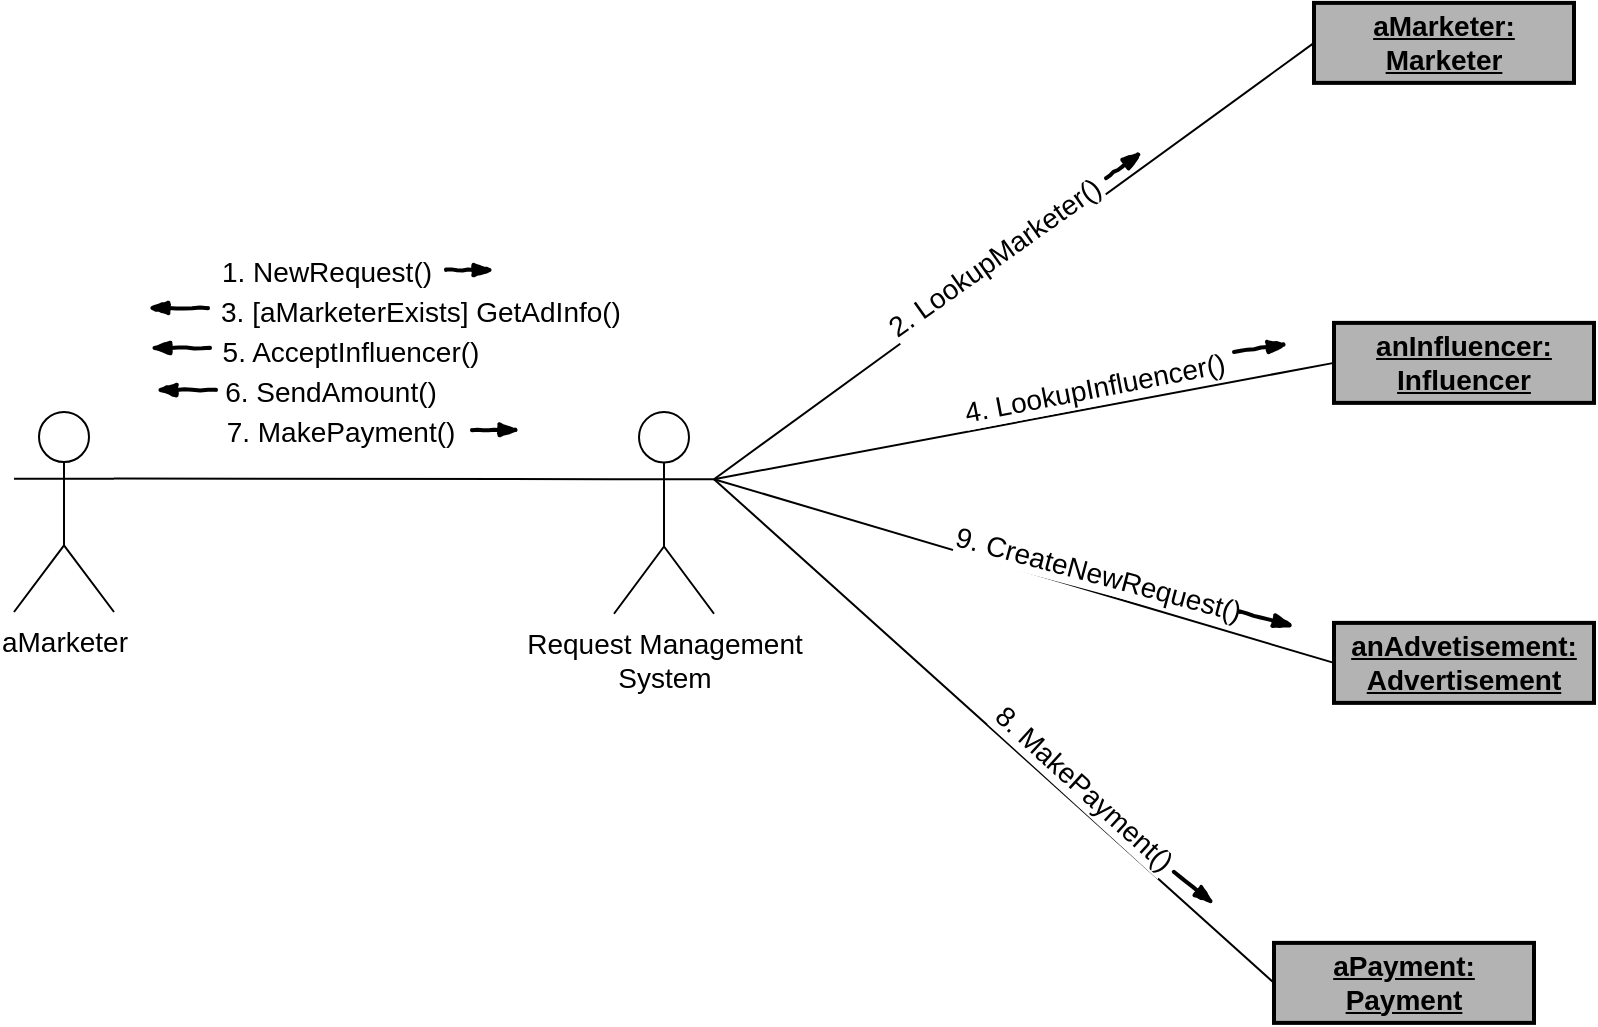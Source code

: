 <mxfile version="12.4.3" type="google" pages="1"><diagram id="Xu7hAwpWHqqz043k15y8" name="Page-1"><mxGraphModel dx="1024" dy="584" grid="1" gridSize="10" guides="1" tooltips="1" connect="1" arrows="1" fold="1" page="1" pageScale="1" pageWidth="850" pageHeight="1100" math="0" shadow="0"><root><mxCell id="0"/><mxCell id="1" parent="0"/><mxCell id="eI447mRiReDyooh-H_tk-48" value="&lt;u style=&quot;font-size: 14px;&quot;&gt;&lt;b style=&quot;font-size: 14px;&quot;&gt;aPayment: Payment&lt;/b&gt;&lt;/u&gt;" style="rounded=0;whiteSpace=wrap;html=1;fillColor=#B3B3B3;strokeWidth=2;fontSize=14;" parent="1" vertex="1"><mxGeometry x="670" y="525.44" width="130" height="40" as="geometry"/></mxCell><mxCell id="A1uHR4Oh70x3VBSi_ET3-15" style="edgeStyle=none;rounded=0;orthogonalLoop=1;jettySize=auto;html=1;exitX=1;exitY=0.333;exitDx=0;exitDy=0;exitPerimeter=0;entryX=0;entryY=0.333;entryDx=0;entryDy=0;entryPerimeter=0;endArrow=none;endFill=0;fontSize=14;" edge="1" parent="1" source="4Tu1oQqfwqeqmw-D4zRC-1" target="eI447mRiReDyooh-H_tk-8"><mxGeometry relative="1" as="geometry"/></mxCell><mxCell id="4Tu1oQqfwqeqmw-D4zRC-1" value="aMarketer" style="shape=umlActor;verticalLabelPosition=bottom;labelBackgroundColor=#ffffff;verticalAlign=top;html=1;outlineConnect=0;fontSize=14;" parent="1" vertex="1"><mxGeometry x="40" y="260" width="50" height="100" as="geometry"/></mxCell><mxCell id="A1uHR4Oh70x3VBSi_ET3-1" style="rounded=0;orthogonalLoop=1;jettySize=auto;html=1;exitX=1;exitY=0.333;exitDx=0;exitDy=0;exitPerimeter=0;entryX=0;entryY=0.5;entryDx=0;entryDy=0;endArrow=none;endFill=0;fontSize=14;" edge="1" parent="1" source="eI447mRiReDyooh-H_tk-8" target="eI447mRiReDyooh-H_tk-26"><mxGeometry relative="1" as="geometry"/></mxCell><mxCell id="A1uHR4Oh70x3VBSi_ET3-8" value="2. LookupMarketer()" style="text;html=1;align=center;verticalAlign=middle;resizable=0;points=[];;labelBackgroundColor=#ffffff;fontSize=14;rotation=-35.3;" vertex="1" connectable="0" parent="A1uHR4Oh70x3VBSi_ET3-1"><mxGeometry x="-0.071" relative="1" as="geometry"><mxPoint y="-9.12" as="offset"/></mxGeometry></mxCell><mxCell id="A1uHR4Oh70x3VBSi_ET3-2" style="edgeStyle=none;rounded=0;orthogonalLoop=1;jettySize=auto;html=1;exitX=1;exitY=0.333;exitDx=0;exitDy=0;exitPerimeter=0;entryX=0;entryY=0.5;entryDx=0;entryDy=0;endArrow=none;endFill=0;fontSize=14;" edge="1" parent="1" source="eI447mRiReDyooh-H_tk-8" target="eI447mRiReDyooh-H_tk-34"><mxGeometry relative="1" as="geometry"/></mxCell><mxCell id="A1uHR4Oh70x3VBSi_ET3-10" value="4. LookupInfluencer()" style="text;html=1;align=center;verticalAlign=middle;resizable=0;points=[];;labelBackgroundColor=#ffffff;fontSize=14;rotation=-10.9;" vertex="1" connectable="0" parent="A1uHR4Oh70x3VBSi_ET3-2"><mxGeometry x="0.229" y="3" relative="1" as="geometry"><mxPoint y="-7" as="offset"/></mxGeometry></mxCell><mxCell id="A1uHR4Oh70x3VBSi_ET3-3" style="edgeStyle=none;rounded=0;orthogonalLoop=1;jettySize=auto;html=1;exitX=1;exitY=0.333;exitDx=0;exitDy=0;exitPerimeter=0;entryX=0;entryY=0.5;entryDx=0;entryDy=0;endArrow=none;endFill=0;fontSize=14;" edge="1" parent="1" source="eI447mRiReDyooh-H_tk-8" target="eI447mRiReDyooh-H_tk-31"><mxGeometry relative="1" as="geometry"/></mxCell><mxCell id="A1uHR4Oh70x3VBSi_ET3-12" value="9. CreateNewRequest()" style="text;html=1;align=center;verticalAlign=middle;resizable=0;points=[];;labelBackgroundColor=#ffffff;fontSize=14;rotation=15;" vertex="1" connectable="0" parent="A1uHR4Oh70x3VBSi_ET3-3"><mxGeometry x="0.234" y="-1" relative="1" as="geometry"><mxPoint x="1" y="-11" as="offset"/></mxGeometry></mxCell><mxCell id="A1uHR4Oh70x3VBSi_ET3-4" style="edgeStyle=none;rounded=0;orthogonalLoop=1;jettySize=auto;html=1;exitX=1;exitY=0.333;exitDx=0;exitDy=0;exitPerimeter=0;entryX=0;entryY=0.5;entryDx=0;entryDy=0;endArrow=none;endFill=0;fontSize=14;" edge="1" parent="1" source="eI447mRiReDyooh-H_tk-8" target="eI447mRiReDyooh-H_tk-48"><mxGeometry relative="1" as="geometry"/></mxCell><mxCell id="A1uHR4Oh70x3VBSi_ET3-5" value="&lt;div&gt;8. MakePayment()&lt;/div&gt;" style="text;html=1;align=center;verticalAlign=middle;resizable=0;points=[];;labelBackgroundColor=#ffffff;rotation=42.4;fontSize=14;" vertex="1" connectable="0" parent="A1uHR4Oh70x3VBSi_ET3-4"><mxGeometry x="0.345" y="-2" relative="1" as="geometry"><mxPoint x="-2.03" y="-17.11" as="offset"/></mxGeometry></mxCell><mxCell id="eI447mRiReDyooh-H_tk-8" value="&lt;div style=&quot;font-size: 14px;&quot;&gt;Request Management &lt;br style=&quot;font-size: 14px;&quot;&gt;&lt;/div&gt;&lt;div style=&quot;font-size: 14px;&quot;&gt;System&lt;br style=&quot;font-size: 14px;&quot;&gt;&lt;/div&gt;" style="shape=umlActor;verticalLabelPosition=bottom;labelBackgroundColor=#ffffff;verticalAlign=top;html=1;outlineConnect=0;fontSize=14;" parent="1" vertex="1"><mxGeometry x="340" y="260" width="50" height="100.883" as="geometry"/></mxCell><mxCell id="eI447mRiReDyooh-H_tk-26" value="&lt;b style=&quot;font-size: 14px;&quot;&gt;&lt;u style=&quot;font-size: 14px;&quot;&gt;aMarketer: Marketer&lt;/u&gt;&lt;/b&gt;" style="rounded=0;whiteSpace=wrap;html=1;fillColor=#B3B3B3;strokeWidth=2;fontSize=14;" parent="1" vertex="1"><mxGeometry x="690" y="55.44" width="130" height="40" as="geometry"/></mxCell><mxCell id="eI447mRiReDyooh-H_tk-34" value="&lt;b style=&quot;font-size: 14px;&quot;&gt;&lt;u style=&quot;font-size: 14px;&quot;&gt;anInfluencer: Influencer&lt;br style=&quot;font-size: 14px;&quot;&gt;&lt;/u&gt;&lt;/b&gt;" style="rounded=0;whiteSpace=wrap;html=1;fillColor=#B3B3B3;strokeWidth=2;fontSize=14;" parent="1" vertex="1"><mxGeometry x="700" y="215.44" width="130" height="40" as="geometry"/></mxCell><mxCell id="eI447mRiReDyooh-H_tk-31" value="&lt;b style=&quot;font-size: 14px;&quot;&gt;&lt;u style=&quot;font-size: 14px;&quot;&gt;anAdvetisement: Advertisement&lt;br style=&quot;font-size: 14px;&quot;&gt;&lt;/u&gt;&lt;/b&gt;" style="rounded=0;whiteSpace=wrap;html=1;fillColor=#B3B3B3;strokeWidth=2;fontSize=14;" parent="1" vertex="1"><mxGeometry x="700" y="365.44" width="130" height="40" as="geometry"/></mxCell><mxCell id="A1uHR4Oh70x3VBSi_ET3-7" value="" style="rounded=0;comic=1;strokeWidth=2;endArrow=blockThin;html=1;fontFamily=Comic Sans MS;fontStyle=1;" edge="1" parent="1"><mxGeometry width="50" height="50" relative="1" as="geometry"><mxPoint x="620" y="490" as="sourcePoint"/><mxPoint x="640" y="506" as="targetPoint"/></mxGeometry></mxCell><mxCell id="A1uHR4Oh70x3VBSi_ET3-9" value="" style="rounded=0;comic=1;strokeWidth=2;endArrow=blockThin;html=1;fontFamily=Comic Sans MS;fontStyle=1;" edge="1" parent="1"><mxGeometry width="50" height="50" relative="1" as="geometry"><mxPoint x="650" y="230" as="sourcePoint"/><mxPoint x="677" y="226" as="targetPoint"/></mxGeometry></mxCell><mxCell id="A1uHR4Oh70x3VBSi_ET3-11" value="" style="rounded=0;comic=1;strokeWidth=2;endArrow=blockThin;html=1;fontFamily=Comic Sans MS;fontStyle=1;" edge="1" parent="1"><mxGeometry width="50" height="50" relative="1" as="geometry"><mxPoint x="256" y="189" as="sourcePoint"/><mxPoint x="280" y="189" as="targetPoint"/></mxGeometry></mxCell><mxCell id="A1uHR4Oh70x3VBSi_ET3-13" value="" style="rounded=0;comic=1;strokeWidth=2;endArrow=blockThin;html=1;fontFamily=Comic Sans MS;fontStyle=1;" edge="1" parent="1"><mxGeometry width="50" height="50" relative="1" as="geometry"><mxPoint x="653" y="360" as="sourcePoint"/><mxPoint x="680" y="367" as="targetPoint"/></mxGeometry></mxCell><mxCell id="A1uHR4Oh70x3VBSi_ET3-16" value="1. NewRequest()" style="text;html=1;align=center;verticalAlign=middle;resizable=0;points=[];;autosize=1;fontSize=14;" vertex="1" parent="1"><mxGeometry x="136" y="180" width="120" height="20" as="geometry"/></mxCell><mxCell id="A1uHR4Oh70x3VBSi_ET3-17" value="3. [aMarketerExists] GetAdInfo()" style="text;html=1;align=center;verticalAlign=middle;resizable=0;points=[];;autosize=1;fontSize=14;" vertex="1" parent="1"><mxGeometry x="133" y="200" width="220" height="20" as="geometry"/></mxCell><mxCell id="A1uHR4Oh70x3VBSi_ET3-20" value="5. AcceptInfluencer()" style="text;html=1;align=center;verticalAlign=middle;resizable=0;points=[];;autosize=1;fontSize=14;" vertex="1" parent="1"><mxGeometry x="138" y="220" width="140" height="20" as="geometry"/></mxCell><mxCell id="A1uHR4Oh70x3VBSi_ET3-21" value="6. SendAmount()" style="text;html=1;align=center;verticalAlign=middle;resizable=0;points=[];;autosize=1;fontSize=14;" vertex="1" parent="1"><mxGeometry x="138" y="240" width="120" height="20" as="geometry"/></mxCell><mxCell id="A1uHR4Oh70x3VBSi_ET3-22" value="7. MakePayment()" style="text;html=1;align=center;verticalAlign=middle;resizable=0;points=[];;autosize=1;fontSize=14;" vertex="1" parent="1"><mxGeometry x="138" y="260" width="130" height="20" as="geometry"/></mxCell><mxCell id="A1uHR4Oh70x3VBSi_ET3-24" value="" style="rounded=0;comic=1;strokeWidth=2;endArrow=blockThin;html=1;fontFamily=Comic Sans MS;fontStyle=1;" edge="1" parent="1"><mxGeometry width="50" height="50" relative="1" as="geometry"><mxPoint x="269" y="269" as="sourcePoint"/><mxPoint x="293" y="269" as="targetPoint"/></mxGeometry></mxCell><mxCell id="A1uHR4Oh70x3VBSi_ET3-25" value="" style="rounded=0;comic=1;strokeWidth=2;endArrow=blockThin;html=1;fontFamily=Comic Sans MS;fontStyle=1;" edge="1" parent="1"><mxGeometry width="50" height="50" relative="1" as="geometry"><mxPoint x="137" y="208" as="sourcePoint"/><mxPoint x="107" y="208" as="targetPoint"/></mxGeometry></mxCell><mxCell id="A1uHR4Oh70x3VBSi_ET3-28" value="" style="rounded=0;comic=1;strokeWidth=2;endArrow=blockThin;html=1;fontFamily=Comic Sans MS;fontStyle=1;" edge="1" parent="1"><mxGeometry width="50" height="50" relative="1" as="geometry"><mxPoint x="138" y="228" as="sourcePoint"/><mxPoint x="108" y="228" as="targetPoint"/></mxGeometry></mxCell><mxCell id="A1uHR4Oh70x3VBSi_ET3-29" value="" style="rounded=0;comic=1;strokeWidth=2;endArrow=blockThin;html=1;fontFamily=Comic Sans MS;fontStyle=1;" edge="1" parent="1"><mxGeometry width="50" height="50" relative="1" as="geometry"><mxPoint x="141" y="249" as="sourcePoint"/><mxPoint x="111" y="249" as="targetPoint"/></mxGeometry></mxCell><mxCell id="A1uHR4Oh70x3VBSi_ET3-30" value="" style="rounded=0;comic=1;strokeWidth=2;endArrow=blockThin;html=1;fontFamily=Comic Sans MS;fontStyle=1;" edge="1" parent="1"><mxGeometry width="50" height="50" relative="1" as="geometry"><mxPoint x="586" y="143" as="sourcePoint"/><mxPoint x="604" y="130" as="targetPoint"/></mxGeometry></mxCell></root></mxGraphModel></diagram></mxfile>